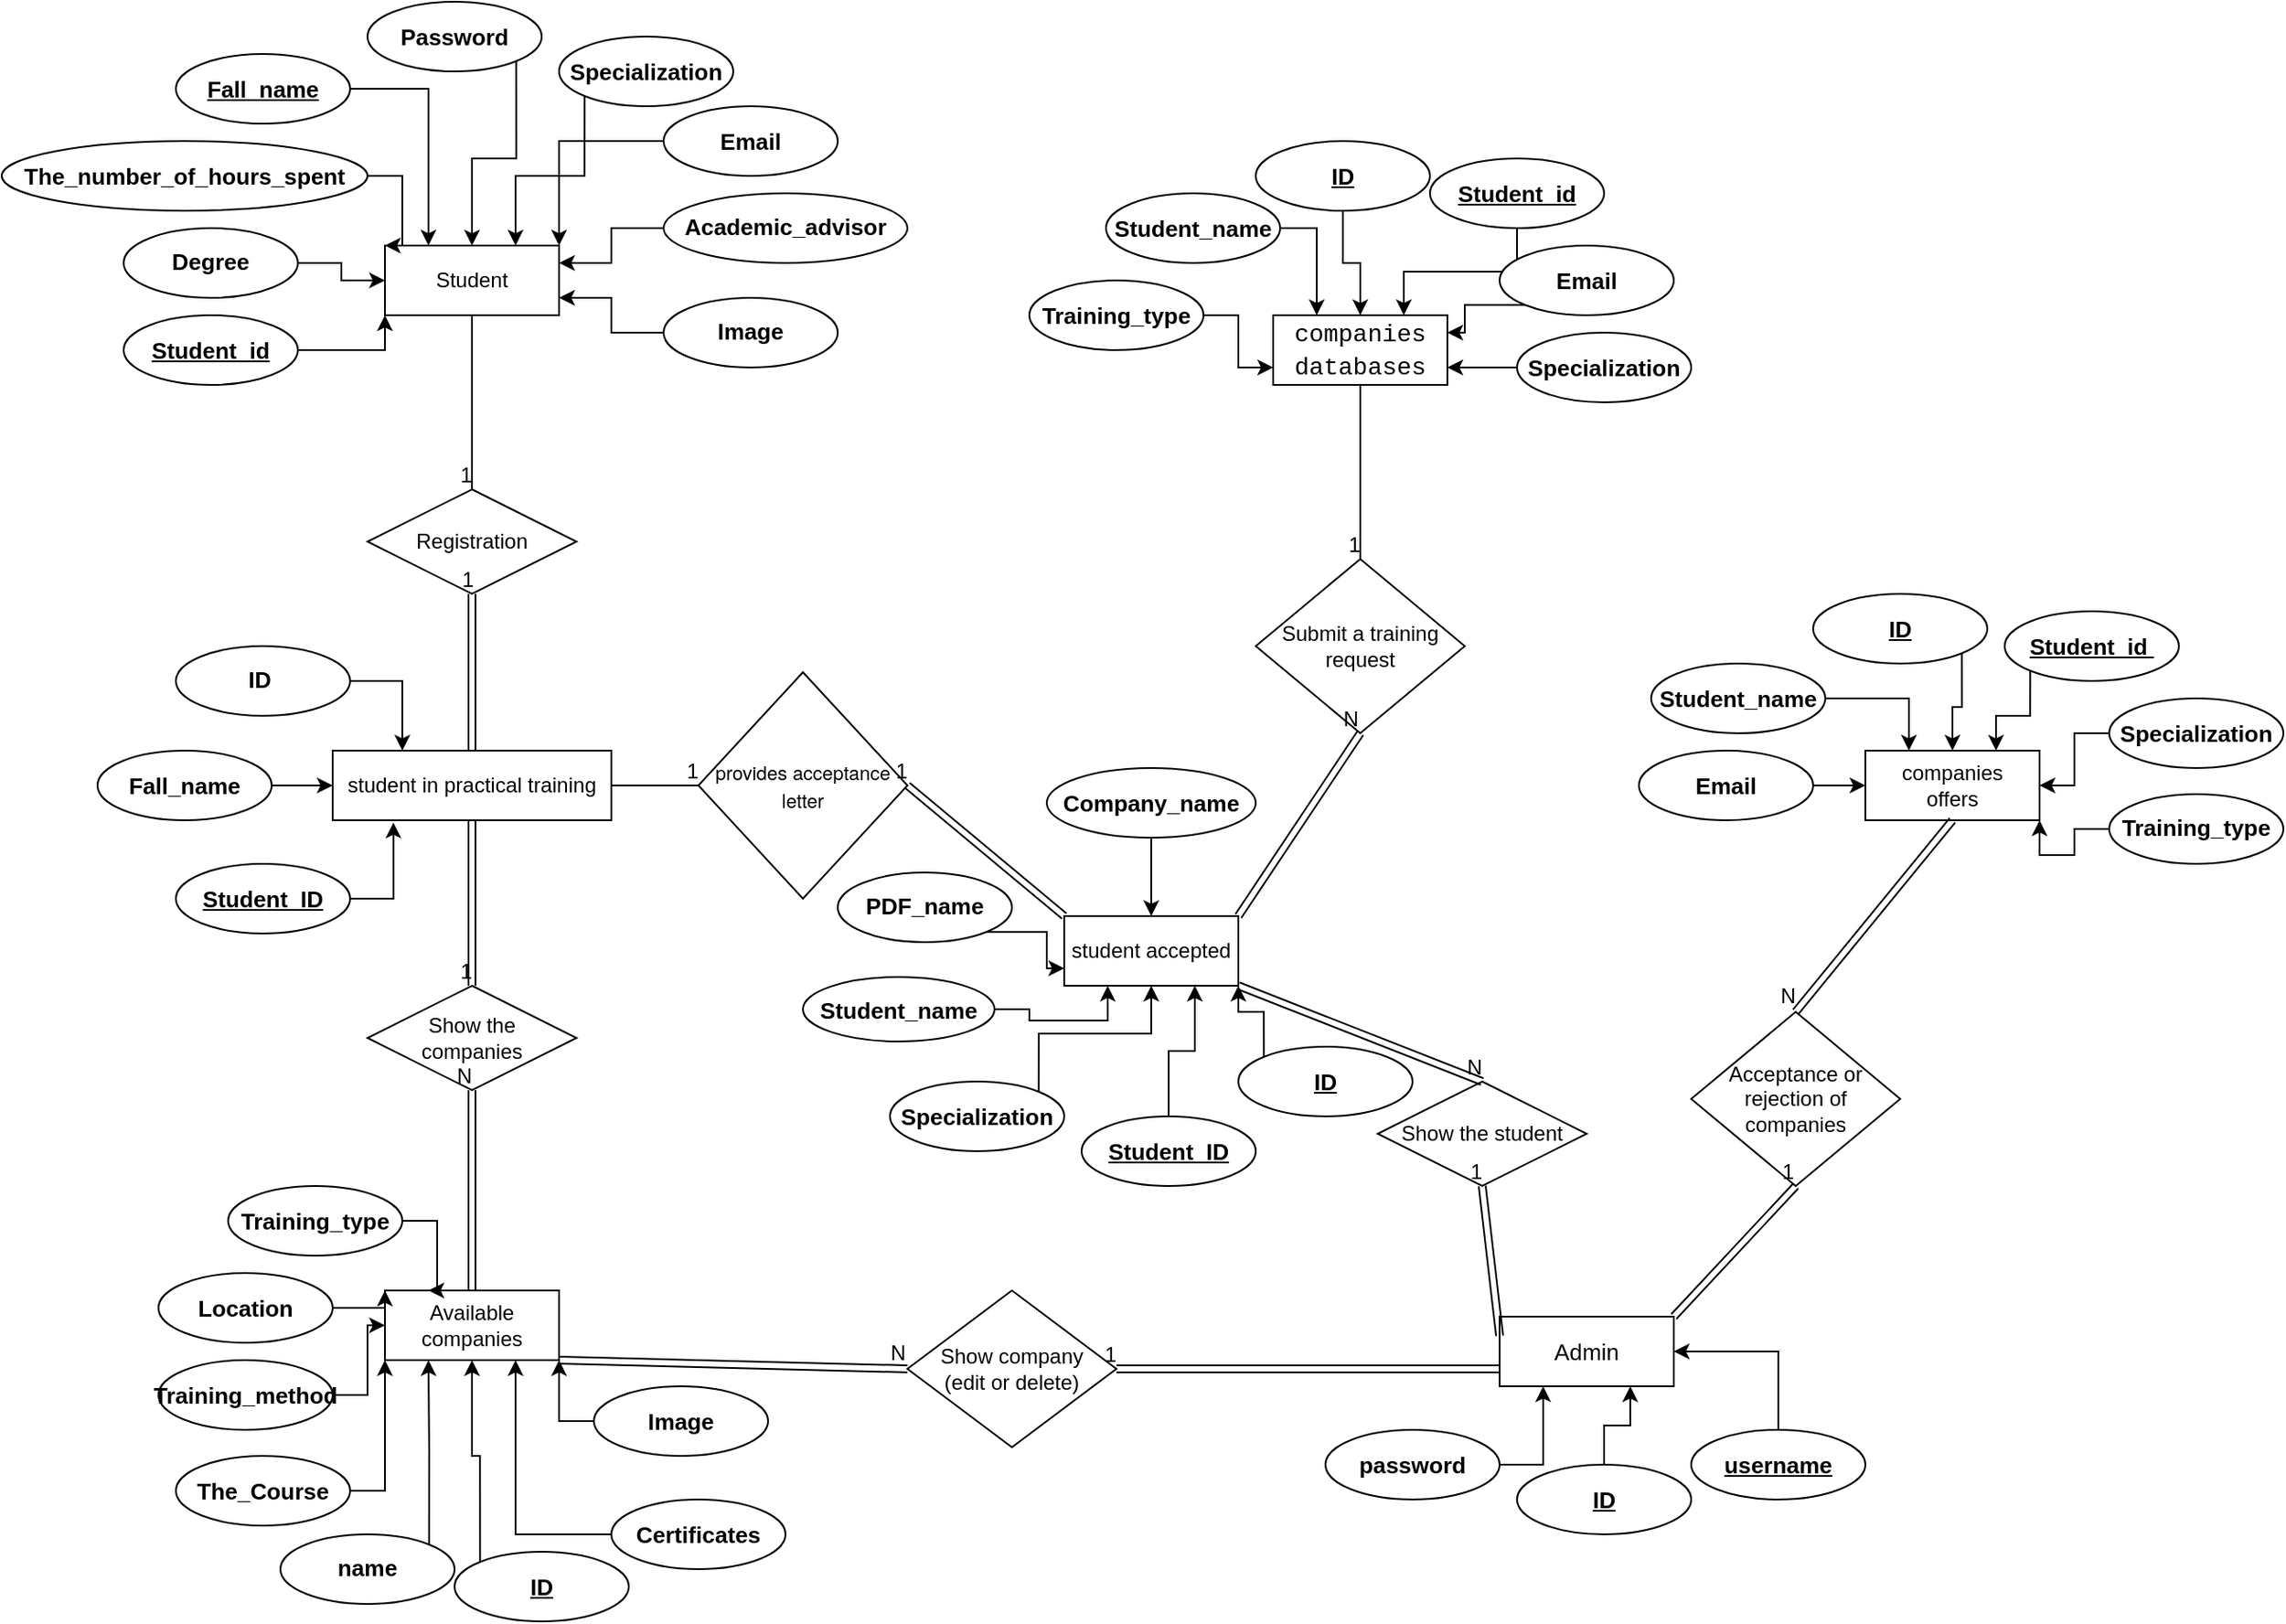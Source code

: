 <mxfile version="12.9.13" type="device"><diagram id="C5RBs43oDa-KdzZeNtuy" name="Page-1"><mxGraphModel dx="3119" dy="934" grid="1" gridSize="10" guides="1" tooltips="1" connect="1" arrows="1" fold="1" page="1" pageScale="1" pageWidth="827" pageHeight="1169" math="0" shadow="0"><root><mxCell id="WIyWlLk6GJQsqaUBKTNV-0"/><mxCell id="WIyWlLk6GJQsqaUBKTNV-1" parent="WIyWlLk6GJQsqaUBKTNV-0"/><mxCell id="EBYsE_pvQ5f8uuLPag2J-0" value="&lt;span style=&quot;font-size: 13.12px&quot;&gt;Admin&lt;/span&gt;" style="whiteSpace=wrap;html=1;align=center;" vertex="1" parent="WIyWlLk6GJQsqaUBKTNV-1"><mxGeometry x="640" y="775" width="100" height="40" as="geometry"/></mxCell><mxCell id="EBYsE_pvQ5f8uuLPag2J-1" value="student in practical training" style="whiteSpace=wrap;html=1;align=center;" vertex="1" parent="WIyWlLk6GJQsqaUBKTNV-1"><mxGeometry x="-30" y="450" width="160" height="40" as="geometry"/></mxCell><mxCell id="EBYsE_pvQ5f8uuLPag2J-2" value="student accepted" style="whiteSpace=wrap;html=1;align=center;" vertex="1" parent="WIyWlLk6GJQsqaUBKTNV-1"><mxGeometry x="390" y="545" width="100" height="40" as="geometry"/></mxCell><mxCell id="EBYsE_pvQ5f8uuLPag2J-4" value="Student" style="whiteSpace=wrap;html=1;align=center;" vertex="1" parent="WIyWlLk6GJQsqaUBKTNV-1"><mxGeometry y="160" width="100" height="40" as="geometry"/></mxCell><mxCell id="EBYsE_pvQ5f8uuLPag2J-7" value="companies&lt;br&gt;offers" style="whiteSpace=wrap;html=1;align=center;" vertex="1" parent="WIyWlLk6GJQsqaUBKTNV-1"><mxGeometry x="850" y="450" width="100" height="40" as="geometry"/></mxCell><mxCell id="EBYsE_pvQ5f8uuLPag2J-8" value="&lt;div style=&quot;font-family: &amp;#34;consolas&amp;#34; , &amp;#34;courier new&amp;#34; , monospace ; font-size: 14px ; line-height: 19px&quot;&gt;companies&lt;/div&gt;&lt;div style=&quot;font-family: &amp;#34;consolas&amp;#34; , &amp;#34;courier new&amp;#34; , monospace ; font-size: 14px ; line-height: 19px&quot;&gt;databases&lt;/div&gt;" style="whiteSpace=wrap;html=1;align=center;" vertex="1" parent="WIyWlLk6GJQsqaUBKTNV-1"><mxGeometry x="510" y="200" width="100" height="40" as="geometry"/></mxCell><mxCell id="EBYsE_pvQ5f8uuLPag2J-11" value="Available companies" style="whiteSpace=wrap;html=1;align=center;" vertex="1" parent="WIyWlLk6GJQsqaUBKTNV-1"><mxGeometry y="760" width="100" height="40" as="geometry"/></mxCell><mxCell id="EBYsE_pvQ5f8uuLPag2J-13" value="Registration" style="shape=rhombus;perimeter=rhombusPerimeter;whiteSpace=wrap;html=1;align=center;" vertex="1" parent="WIyWlLk6GJQsqaUBKTNV-1"><mxGeometry x="-10" y="300" width="120" height="60" as="geometry"/></mxCell><mxCell id="EBYsE_pvQ5f8uuLPag2J-16" value="" style="endArrow=none;html=1;rounded=0;exitX=0.5;exitY=1;exitDx=0;exitDy=0;entryX=0.5;entryY=0;entryDx=0;entryDy=0;" edge="1" parent="WIyWlLk6GJQsqaUBKTNV-1" source="EBYsE_pvQ5f8uuLPag2J-4" target="EBYsE_pvQ5f8uuLPag2J-13"><mxGeometry relative="1" as="geometry"><mxPoint x="330" y="440" as="sourcePoint"/><mxPoint x="310" y="220" as="targetPoint"/></mxGeometry></mxCell><mxCell id="EBYsE_pvQ5f8uuLPag2J-17" value="1" style="resizable=0;html=1;align=right;verticalAlign=bottom;" connectable="0" vertex="1" parent="EBYsE_pvQ5f8uuLPag2J-16"><mxGeometry x="1" relative="1" as="geometry"/></mxCell><mxCell id="EBYsE_pvQ5f8uuLPag2J-25" value="" style="shape=link;html=1;rounded=0;entryX=0.5;entryY=1;entryDx=0;entryDy=0;exitX=0.5;exitY=0;exitDx=0;exitDy=0;" edge="1" parent="WIyWlLk6GJQsqaUBKTNV-1" source="EBYsE_pvQ5f8uuLPag2J-1" target="EBYsE_pvQ5f8uuLPag2J-13"><mxGeometry relative="1" as="geometry"><mxPoint x="340" y="430" as="sourcePoint"/><mxPoint x="490" y="440" as="targetPoint"/></mxGeometry></mxCell><mxCell id="EBYsE_pvQ5f8uuLPag2J-26" value="1" style="resizable=0;html=1;align=right;verticalAlign=bottom;" connectable="0" vertex="1" parent="EBYsE_pvQ5f8uuLPag2J-25"><mxGeometry x="1" relative="1" as="geometry"><mxPoint x="1" as="offset"/></mxGeometry></mxCell><mxCell id="EBYsE_pvQ5f8uuLPag2J-27" value="&lt;span style=&quot;font-family: &amp;#34;whitney&amp;#34; , &amp;#34;helvetica neue&amp;#34; , &amp;#34;helvetica&amp;#34; , &amp;#34;arial&amp;#34; , sans-serif ; text-align: left&quot;&gt;&lt;font style=&quot;font-size: 11px&quot;&gt;provides acceptance letter&lt;/font&gt;&lt;/span&gt;" style="shape=rhombus;perimeter=rhombusPerimeter;whiteSpace=wrap;html=1;align=center;" vertex="1" parent="WIyWlLk6GJQsqaUBKTNV-1"><mxGeometry x="180" y="405" width="120" height="130" as="geometry"/></mxCell><mxCell id="EBYsE_pvQ5f8uuLPag2J-34" value="" style="shape=link;html=1;rounded=0;entryX=1;entryY=0.5;entryDx=0;entryDy=0;exitX=0;exitY=0;exitDx=0;exitDy=0;" edge="1" parent="WIyWlLk6GJQsqaUBKTNV-1" source="EBYsE_pvQ5f8uuLPag2J-2" target="EBYsE_pvQ5f8uuLPag2J-27"><mxGeometry relative="1" as="geometry"><mxPoint x="330" y="310" as="sourcePoint"/><mxPoint x="490" y="310" as="targetPoint"/></mxGeometry></mxCell><mxCell id="EBYsE_pvQ5f8uuLPag2J-35" value="1" style="resizable=0;html=1;align=right;verticalAlign=bottom;" connectable="0" vertex="1" parent="EBYsE_pvQ5f8uuLPag2J-34"><mxGeometry x="1" relative="1" as="geometry"/></mxCell><mxCell id="EBYsE_pvQ5f8uuLPag2J-38" value="" style="endArrow=none;html=1;rounded=0;exitX=1;exitY=0.5;exitDx=0;exitDy=0;entryX=0;entryY=0.5;entryDx=0;entryDy=0;" edge="1" parent="WIyWlLk6GJQsqaUBKTNV-1" source="EBYsE_pvQ5f8uuLPag2J-1" target="EBYsE_pvQ5f8uuLPag2J-27"><mxGeometry relative="1" as="geometry"><mxPoint x="330" y="310" as="sourcePoint"/><mxPoint x="490" y="310" as="targetPoint"/></mxGeometry></mxCell><mxCell id="EBYsE_pvQ5f8uuLPag2J-39" value="1" style="resizable=0;html=1;align=right;verticalAlign=bottom;" connectable="0" vertex="1" parent="EBYsE_pvQ5f8uuLPag2J-38"><mxGeometry x="1" relative="1" as="geometry"/></mxCell><mxCell id="EBYsE_pvQ5f8uuLPag2J-41" value="Show the&lt;br&gt;companies" style="shape=rhombus;perimeter=rhombusPerimeter;whiteSpace=wrap;html=1;align=center;" vertex="1" parent="WIyWlLk6GJQsqaUBKTNV-1"><mxGeometry x="-10" y="585" width="120" height="60" as="geometry"/></mxCell><mxCell id="EBYsE_pvQ5f8uuLPag2J-42" value="Acceptance or rejection of companies" style="shape=rhombus;perimeter=rhombusPerimeter;whiteSpace=wrap;html=1;align=center;" vertex="1" parent="WIyWlLk6GJQsqaUBKTNV-1"><mxGeometry x="750" y="600" width="120" height="100" as="geometry"/></mxCell><mxCell id="EBYsE_pvQ5f8uuLPag2J-43" value="Show company&lt;br&gt;(edit or delete)" style="shape=rhombus;perimeter=rhombusPerimeter;whiteSpace=wrap;html=1;align=center;" vertex="1" parent="WIyWlLk6GJQsqaUBKTNV-1"><mxGeometry x="300" y="760" width="120" height="90" as="geometry"/></mxCell><mxCell id="EBYsE_pvQ5f8uuLPag2J-44" value="" style="shape=link;html=1;rounded=0;exitX=0;exitY=0.75;exitDx=0;exitDy=0;entryX=1;entryY=0.5;entryDx=0;entryDy=0;" edge="1" parent="WIyWlLk6GJQsqaUBKTNV-1" source="EBYsE_pvQ5f8uuLPag2J-0" target="EBYsE_pvQ5f8uuLPag2J-43"><mxGeometry relative="1" as="geometry"><mxPoint x="340" y="630" as="sourcePoint"/><mxPoint x="610" y="690" as="targetPoint"/></mxGeometry></mxCell><mxCell id="EBYsE_pvQ5f8uuLPag2J-45" value="1" style="resizable=0;html=1;align=right;verticalAlign=bottom;" connectable="0" vertex="1" parent="EBYsE_pvQ5f8uuLPag2J-44"><mxGeometry x="1" relative="1" as="geometry"/></mxCell><mxCell id="EBYsE_pvQ5f8uuLPag2J-46" value="" style="shape=link;html=1;rounded=0;exitX=1;exitY=1;exitDx=0;exitDy=0;entryX=0;entryY=0.5;entryDx=0;entryDy=0;" edge="1" parent="WIyWlLk6GJQsqaUBKTNV-1" source="EBYsE_pvQ5f8uuLPag2J-11" target="EBYsE_pvQ5f8uuLPag2J-43"><mxGeometry relative="1" as="geometry"><mxPoint x="340" y="630" as="sourcePoint"/><mxPoint x="500" y="630" as="targetPoint"/></mxGeometry></mxCell><mxCell id="EBYsE_pvQ5f8uuLPag2J-47" value="N" style="resizable=0;html=1;align=right;verticalAlign=bottom;" connectable="0" vertex="1" parent="EBYsE_pvQ5f8uuLPag2J-46"><mxGeometry x="1" relative="1" as="geometry"/></mxCell><mxCell id="EBYsE_pvQ5f8uuLPag2J-48" value="" style="shape=link;html=1;rounded=0;exitX=0.5;exitY=1;exitDx=0;exitDy=0;entryX=0.5;entryY=0;entryDx=0;entryDy=0;" edge="1" parent="WIyWlLk6GJQsqaUBKTNV-1" source="EBYsE_pvQ5f8uuLPag2J-7" target="EBYsE_pvQ5f8uuLPag2J-42"><mxGeometry relative="1" as="geometry"><mxPoint x="340" y="630" as="sourcePoint"/><mxPoint x="500" y="630" as="targetPoint"/></mxGeometry></mxCell><mxCell id="EBYsE_pvQ5f8uuLPag2J-49" value="N" style="resizable=0;html=1;align=right;verticalAlign=bottom;" connectable="0" vertex="1" parent="EBYsE_pvQ5f8uuLPag2J-48"><mxGeometry x="1" relative="1" as="geometry"/></mxCell><mxCell id="EBYsE_pvQ5f8uuLPag2J-50" value="" style="shape=link;html=1;rounded=0;entryX=0.5;entryY=1;entryDx=0;entryDy=0;exitX=1;exitY=0;exitDx=0;exitDy=0;" edge="1" parent="WIyWlLk6GJQsqaUBKTNV-1" source="EBYsE_pvQ5f8uuLPag2J-0" target="EBYsE_pvQ5f8uuLPag2J-42"><mxGeometry relative="1" as="geometry"><mxPoint x="340" y="630" as="sourcePoint"/><mxPoint x="500" y="630" as="targetPoint"/></mxGeometry></mxCell><mxCell id="EBYsE_pvQ5f8uuLPag2J-51" value="1" style="resizable=0;html=1;align=right;verticalAlign=bottom;" connectable="0" vertex="1" parent="EBYsE_pvQ5f8uuLPag2J-50"><mxGeometry x="1" relative="1" as="geometry"/></mxCell><mxCell id="EBYsE_pvQ5f8uuLPag2J-52" value="Show the student" style="shape=rhombus;perimeter=rhombusPerimeter;whiteSpace=wrap;html=1;align=center;" vertex="1" parent="WIyWlLk6GJQsqaUBKTNV-1"><mxGeometry x="570" y="640" width="120" height="60" as="geometry"/></mxCell><mxCell id="EBYsE_pvQ5f8uuLPag2J-53" value="" style="shape=link;html=1;rounded=0;exitX=1;exitY=1;exitDx=0;exitDy=0;entryX=0.5;entryY=0;entryDx=0;entryDy=0;" edge="1" parent="WIyWlLk6GJQsqaUBKTNV-1" source="EBYsE_pvQ5f8uuLPag2J-2" target="EBYsE_pvQ5f8uuLPag2J-52"><mxGeometry relative="1" as="geometry"><mxPoint x="340" y="630" as="sourcePoint"/><mxPoint x="500" y="630" as="targetPoint"/></mxGeometry></mxCell><mxCell id="EBYsE_pvQ5f8uuLPag2J-54" value="N" style="resizable=0;html=1;align=right;verticalAlign=bottom;" connectable="0" vertex="1" parent="EBYsE_pvQ5f8uuLPag2J-53"><mxGeometry x="1" relative="1" as="geometry"/></mxCell><mxCell id="EBYsE_pvQ5f8uuLPag2J-55" value="" style="shape=link;html=1;rounded=0;entryX=0.5;entryY=1;entryDx=0;entryDy=0;" edge="1" parent="WIyWlLk6GJQsqaUBKTNV-1" target="EBYsE_pvQ5f8uuLPag2J-52"><mxGeometry relative="1" as="geometry"><mxPoint x="640" y="786" as="sourcePoint"/><mxPoint x="530" y="680" as="targetPoint"/></mxGeometry></mxCell><mxCell id="EBYsE_pvQ5f8uuLPag2J-56" value="1" style="resizable=0;html=1;align=right;verticalAlign=bottom;" connectable="0" vertex="1" parent="EBYsE_pvQ5f8uuLPag2J-55"><mxGeometry x="1" relative="1" as="geometry"/></mxCell><mxCell id="EBYsE_pvQ5f8uuLPag2J-58" value="Submit a training request" style="shape=rhombus;perimeter=rhombusPerimeter;whiteSpace=wrap;html=1;align=center;" vertex="1" parent="WIyWlLk6GJQsqaUBKTNV-1"><mxGeometry x="500" y="340" width="120" height="100" as="geometry"/></mxCell><mxCell id="EBYsE_pvQ5f8uuLPag2J-59" value="" style="shape=link;html=1;rounded=0;entryX=0.5;entryY=1;entryDx=0;entryDy=0;exitX=1;exitY=0;exitDx=0;exitDy=0;" edge="1" parent="WIyWlLk6GJQsqaUBKTNV-1" source="EBYsE_pvQ5f8uuLPag2J-2" target="EBYsE_pvQ5f8uuLPag2J-58"><mxGeometry relative="1" as="geometry"><mxPoint x="550" y="507" as="sourcePoint"/><mxPoint x="500" y="490" as="targetPoint"/></mxGeometry></mxCell><mxCell id="EBYsE_pvQ5f8uuLPag2J-60" value="N" style="resizable=0;html=1;align=right;verticalAlign=bottom;" connectable="0" vertex="1" parent="EBYsE_pvQ5f8uuLPag2J-59"><mxGeometry x="1" relative="1" as="geometry"/></mxCell><mxCell id="EBYsE_pvQ5f8uuLPag2J-63" value="" style="shape=link;html=1;rounded=0;exitX=0.5;exitY=0;exitDx=0;exitDy=0;entryX=0.5;entryY=1;entryDx=0;entryDy=0;" edge="1" parent="WIyWlLk6GJQsqaUBKTNV-1" source="EBYsE_pvQ5f8uuLPag2J-11" target="EBYsE_pvQ5f8uuLPag2J-41"><mxGeometry relative="1" as="geometry"><mxPoint x="340" y="630" as="sourcePoint"/><mxPoint x="500" y="630" as="targetPoint"/></mxGeometry></mxCell><mxCell id="EBYsE_pvQ5f8uuLPag2J-64" value="N" style="resizable=0;html=1;align=right;verticalAlign=bottom;" connectable="0" vertex="1" parent="EBYsE_pvQ5f8uuLPag2J-63"><mxGeometry x="1" relative="1" as="geometry"/></mxCell><mxCell id="EBYsE_pvQ5f8uuLPag2J-69" value="" style="shape=link;html=1;rounded=0;exitX=0.5;exitY=1;exitDx=0;exitDy=0;entryX=0.5;entryY=0;entryDx=0;entryDy=0;" edge="1" parent="WIyWlLk6GJQsqaUBKTNV-1" source="EBYsE_pvQ5f8uuLPag2J-1" target="EBYsE_pvQ5f8uuLPag2J-41"><mxGeometry relative="1" as="geometry"><mxPoint x="360" y="600" as="sourcePoint"/><mxPoint x="520" y="600" as="targetPoint"/></mxGeometry></mxCell><mxCell id="EBYsE_pvQ5f8uuLPag2J-70" value="1" style="resizable=0;html=1;align=right;verticalAlign=bottom;" connectable="0" vertex="1" parent="EBYsE_pvQ5f8uuLPag2J-69"><mxGeometry x="1" relative="1" as="geometry"/></mxCell><mxCell id="EBYsE_pvQ5f8uuLPag2J-72" value="" style="endArrow=none;html=1;rounded=0;exitX=0.5;exitY=1;exitDx=0;exitDy=0;entryX=0.5;entryY=0;entryDx=0;entryDy=0;" edge="1" parent="WIyWlLk6GJQsqaUBKTNV-1" source="EBYsE_pvQ5f8uuLPag2J-8" target="EBYsE_pvQ5f8uuLPag2J-58"><mxGeometry relative="1" as="geometry"><mxPoint x="360" y="330" as="sourcePoint"/><mxPoint x="520" y="330" as="targetPoint"/></mxGeometry></mxCell><mxCell id="EBYsE_pvQ5f8uuLPag2J-73" value="1" style="resizable=0;html=1;align=right;verticalAlign=bottom;" connectable="0" vertex="1" parent="EBYsE_pvQ5f8uuLPag2J-72"><mxGeometry x="1" relative="1" as="geometry"/></mxCell><mxCell id="EBYsE_pvQ5f8uuLPag2J-88" style="edgeStyle=orthogonalEdgeStyle;rounded=0;orthogonalLoop=1;jettySize=auto;html=1;exitX=1;exitY=0.5;exitDx=0;exitDy=0;entryX=0;entryY=1;entryDx=0;entryDy=0;" edge="1" parent="WIyWlLk6GJQsqaUBKTNV-1" source="EBYsE_pvQ5f8uuLPag2J-74" target="EBYsE_pvQ5f8uuLPag2J-4"><mxGeometry relative="1" as="geometry"/></mxCell><mxCell id="EBYsE_pvQ5f8uuLPag2J-74" value="&lt;span style=&quot;font-family: sans-serif ; font-size: 13.12px ; font-weight: 700 ; text-align: left&quot;&gt;Student_id&lt;/span&gt;" style="ellipse;whiteSpace=wrap;html=1;align=center;fontStyle=4;" vertex="1" parent="WIyWlLk6GJQsqaUBKTNV-1"><mxGeometry x="-150" y="200" width="100" height="40" as="geometry"/></mxCell><mxCell id="EBYsE_pvQ5f8uuLPag2J-84" style="edgeStyle=orthogonalEdgeStyle;rounded=0;orthogonalLoop=1;jettySize=auto;html=1;exitX=0;exitY=0.5;exitDx=0;exitDy=0;entryX=1;entryY=0.25;entryDx=0;entryDy=0;" edge="1" parent="WIyWlLk6GJQsqaUBKTNV-1" source="EBYsE_pvQ5f8uuLPag2J-75" target="EBYsE_pvQ5f8uuLPag2J-4"><mxGeometry relative="1" as="geometry"/></mxCell><mxCell id="EBYsE_pvQ5f8uuLPag2J-75" value="&lt;br&gt;&lt;table id=&quot;tablestructure&quot; class=&quot;table table-light table-striped table-hover w-auto&quot; style=&quot;box-sizing: border-box ; border-collapse: collapse ; margin-bottom: 1rem ; font-family: sans-serif ; font-size: 13.12px ; text-align: left ; width: auto&quot;&gt;&lt;tbody style=&quot;box-sizing: border-box&quot;&gt;&lt;tr style=&quot;box-sizing: border-box&quot;&gt;&lt;th class=&quot;nowrap&quot; style=&quot;box-sizing: border-box ; text-align: left ; padding: 0.1em 0.3em ; vertical-align: middle ; border-top: 0px solid rgb(251 , 252 , 252) ; border-right-color: rgb(251 , 252 , 252) ; border-bottom-color: rgb(251 , 252 , 252) ; border-left-color: rgb(251 , 252 , 252) ; text-shadow: rgb(255 , 255 , 255) 0px 1px 0px&quot;&gt;&lt;label for=&quot;checkbox_row_7&quot; style=&quot;box-sizing: border-box ; display: inline-block ; margin: 0.3rem 0px&quot;&gt;Academic_advisor&lt;/label&gt;&lt;/th&gt;&lt;/tr&gt;&lt;/tbody&gt;&lt;/table&gt;" style="ellipse;whiteSpace=wrap;html=1;align=center;" vertex="1" parent="WIyWlLk6GJQsqaUBKTNV-1"><mxGeometry x="160" y="130" width="140" height="40" as="geometry"/></mxCell><mxCell id="EBYsE_pvQ5f8uuLPag2J-85" style="edgeStyle=orthogonalEdgeStyle;rounded=0;orthogonalLoop=1;jettySize=auto;html=1;exitX=0;exitY=0.5;exitDx=0;exitDy=0;entryX=1;entryY=0;entryDx=0;entryDy=0;" edge="1" parent="WIyWlLk6GJQsqaUBKTNV-1" source="EBYsE_pvQ5f8uuLPag2J-76" target="EBYsE_pvQ5f8uuLPag2J-4"><mxGeometry relative="1" as="geometry"/></mxCell><mxCell id="EBYsE_pvQ5f8uuLPag2J-76" value="&lt;span style=&quot;font-family: sans-serif ; font-size: 13.12px ; font-weight: 700 ; text-align: left&quot;&gt;Email&lt;/span&gt;" style="ellipse;whiteSpace=wrap;html=1;align=center;" vertex="1" parent="WIyWlLk6GJQsqaUBKTNV-1"><mxGeometry x="160" y="80" width="100" height="40" as="geometry"/></mxCell><mxCell id="EBYsE_pvQ5f8uuLPag2J-90" style="edgeStyle=orthogonalEdgeStyle;rounded=0;orthogonalLoop=1;jettySize=auto;html=1;exitX=1;exitY=0.5;exitDx=0;exitDy=0;entryX=0;entryY=0;entryDx=0;entryDy=0;" edge="1" parent="WIyWlLk6GJQsqaUBKTNV-1" source="EBYsE_pvQ5f8uuLPag2J-77" target="EBYsE_pvQ5f8uuLPag2J-4"><mxGeometry relative="1" as="geometry"/></mxCell><mxCell id="EBYsE_pvQ5f8uuLPag2J-77" value="&lt;span style=&quot;font-family: sans-serif ; font-size: 13.12px ; font-weight: 700 ; text-align: left&quot;&gt;The_number_of_hours_spent&lt;/span&gt;" style="ellipse;whiteSpace=wrap;html=1;align=center;" vertex="1" parent="WIyWlLk6GJQsqaUBKTNV-1"><mxGeometry x="-220" y="100" width="210" height="40" as="geometry"/></mxCell><mxCell id="EBYsE_pvQ5f8uuLPag2J-89" style="edgeStyle=orthogonalEdgeStyle;rounded=0;orthogonalLoop=1;jettySize=auto;html=1;exitX=1;exitY=0.5;exitDx=0;exitDy=0;entryX=0;entryY=0.5;entryDx=0;entryDy=0;" edge="1" parent="WIyWlLk6GJQsqaUBKTNV-1" source="EBYsE_pvQ5f8uuLPag2J-78" target="EBYsE_pvQ5f8uuLPag2J-4"><mxGeometry relative="1" as="geometry"/></mxCell><mxCell id="EBYsE_pvQ5f8uuLPag2J-78" value="&lt;br&gt;&lt;table id=&quot;tablestructure&quot; class=&quot;table table-light table-striped table-hover w-auto&quot; style=&quot;box-sizing: border-box ; border-collapse: collapse ; margin-bottom: 1rem ; font-family: sans-serif ; font-size: 13.12px ; text-align: left ; width: auto&quot;&gt;&lt;tbody style=&quot;box-sizing: border-box&quot;&gt;&lt;tr style=&quot;box-sizing: border-box&quot;&gt;&lt;th class=&quot;nowrap&quot; style=&quot;box-sizing: border-box ; text-align: left ; padding: 0.1em 0.3em ; vertical-align: middle ; border-top: 0px solid rgb(251 , 252 , 252) ; border-right-color: rgb(251 , 252 , 252) ; border-bottom-color: rgb(251 , 252 , 252) ; border-left-color: rgb(251 , 252 , 252) ; text-shadow: rgb(255 , 255 , 255) 0px 1px 0px&quot;&gt;&lt;label for=&quot;checkbox_row_9&quot; style=&quot;box-sizing: border-box ; display: inline-block ; margin: 0.3rem 0px&quot;&gt;Degree&lt;/label&gt;&lt;/th&gt;&lt;/tr&gt;&lt;/tbody&gt;&lt;/table&gt;" style="ellipse;whiteSpace=wrap;html=1;align=center;" vertex="1" parent="WIyWlLk6GJQsqaUBKTNV-1"><mxGeometry x="-150" y="150" width="100" height="40" as="geometry"/></mxCell><mxCell id="EBYsE_pvQ5f8uuLPag2J-86" style="edgeStyle=orthogonalEdgeStyle;rounded=0;orthogonalLoop=1;jettySize=auto;html=1;exitX=0;exitY=1;exitDx=0;exitDy=0;entryX=0.75;entryY=0;entryDx=0;entryDy=0;" edge="1" parent="WIyWlLk6GJQsqaUBKTNV-1" source="EBYsE_pvQ5f8uuLPag2J-79" target="EBYsE_pvQ5f8uuLPag2J-4"><mxGeometry relative="1" as="geometry"/></mxCell><mxCell id="EBYsE_pvQ5f8uuLPag2J-79" value="&lt;span style=&quot;font-family: sans-serif ; font-size: 13.12px ; font-weight: 700 ; text-align: left&quot;&gt;Specialization&lt;/span&gt;" style="ellipse;whiteSpace=wrap;html=1;align=center;" vertex="1" parent="WIyWlLk6GJQsqaUBKTNV-1"><mxGeometry x="100" y="40" width="100" height="40" as="geometry"/></mxCell><mxCell id="EBYsE_pvQ5f8uuLPag2J-92" style="edgeStyle=orthogonalEdgeStyle;rounded=0;orthogonalLoop=1;jettySize=auto;html=1;exitX=1;exitY=1;exitDx=0;exitDy=0;" edge="1" parent="WIyWlLk6GJQsqaUBKTNV-1" source="EBYsE_pvQ5f8uuLPag2J-80" target="EBYsE_pvQ5f8uuLPag2J-4"><mxGeometry relative="1" as="geometry"/></mxCell><mxCell id="EBYsE_pvQ5f8uuLPag2J-80" value="&lt;span style=&quot;font-family: sans-serif ; font-size: 13.12px ; font-weight: 700 ; text-align: left&quot;&gt;Password&lt;/span&gt;" style="ellipse;whiteSpace=wrap;html=1;align=center;" vertex="1" parent="WIyWlLk6GJQsqaUBKTNV-1"><mxGeometry x="-10" y="20" width="100" height="40" as="geometry"/></mxCell><mxCell id="EBYsE_pvQ5f8uuLPag2J-83" style="edgeStyle=orthogonalEdgeStyle;rounded=0;orthogonalLoop=1;jettySize=auto;html=1;exitX=0;exitY=0.5;exitDx=0;exitDy=0;entryX=1;entryY=0.75;entryDx=0;entryDy=0;" edge="1" parent="WIyWlLk6GJQsqaUBKTNV-1" source="EBYsE_pvQ5f8uuLPag2J-82" target="EBYsE_pvQ5f8uuLPag2J-4"><mxGeometry relative="1" as="geometry"/></mxCell><mxCell id="EBYsE_pvQ5f8uuLPag2J-82" value="&lt;br&gt;&lt;table id=&quot;tablestructure&quot; class=&quot;table table-light table-striped table-hover w-auto&quot; style=&quot;box-sizing: border-box ; border-collapse: collapse ; margin-bottom: 1rem ; font-family: sans-serif ; font-size: 13.12px ; text-align: left ; width: auto&quot;&gt;&lt;tbody style=&quot;box-sizing: border-box&quot;&gt;&lt;tr style=&quot;box-sizing: border-box&quot;&gt;&lt;th class=&quot;nowrap&quot; style=&quot;box-sizing: border-box ; text-align: left ; padding: 0.1em 0.3em ; vertical-align: middle ; border-top: 0px solid rgb(251 , 252 , 252) ; border-right-color: rgb(251 , 252 , 252) ; border-bottom-color: rgb(251 , 252 , 252) ; border-left-color: rgb(251 , 252 , 252) ; text-shadow: rgb(255 , 255 , 255) 0px 1px 0px&quot;&gt;&lt;label for=&quot;checkbox_row_10&quot; style=&quot;box-sizing: border-box ; display: inline-block ; margin: 0.3rem 0px&quot;&gt;Image&lt;/label&gt;&lt;/th&gt;&lt;/tr&gt;&lt;/tbody&gt;&lt;/table&gt;" style="ellipse;whiteSpace=wrap;html=1;align=center;" vertex="1" parent="WIyWlLk6GJQsqaUBKTNV-1"><mxGeometry x="160" y="190" width="100" height="40" as="geometry"/></mxCell><mxCell id="EBYsE_pvQ5f8uuLPag2J-91" style="edgeStyle=orthogonalEdgeStyle;rounded=0;orthogonalLoop=1;jettySize=auto;html=1;exitX=1;exitY=0.5;exitDx=0;exitDy=0;entryX=0.25;entryY=0;entryDx=0;entryDy=0;" edge="1" parent="WIyWlLk6GJQsqaUBKTNV-1" source="EBYsE_pvQ5f8uuLPag2J-87" target="EBYsE_pvQ5f8uuLPag2J-4"><mxGeometry relative="1" as="geometry"/></mxCell><mxCell id="EBYsE_pvQ5f8uuLPag2J-87" value="&lt;span style=&quot;font-family: sans-serif ; font-size: 13.12px ; font-weight: 700 ; text-align: left&quot;&gt;Fall_name&lt;/span&gt;" style="ellipse;whiteSpace=wrap;html=1;align=center;fontStyle=4;" vertex="1" parent="WIyWlLk6GJQsqaUBKTNV-1"><mxGeometry x="-120" y="50" width="100" height="40" as="geometry"/></mxCell><mxCell id="EBYsE_pvQ5f8uuLPag2J-107" style="edgeStyle=orthogonalEdgeStyle;rounded=0;orthogonalLoop=1;jettySize=auto;html=1;exitX=1;exitY=0;exitDx=0;exitDy=0;entryX=0.25;entryY=1;entryDx=0;entryDy=0;" edge="1" parent="WIyWlLk6GJQsqaUBKTNV-1" source="EBYsE_pvQ5f8uuLPag2J-95" target="EBYsE_pvQ5f8uuLPag2J-11"><mxGeometry relative="1" as="geometry"/></mxCell><mxCell id="EBYsE_pvQ5f8uuLPag2J-95" value="&lt;br&gt;&lt;table id=&quot;tablestructure&quot; class=&quot;table table-light table-striped table-hover w-auto&quot; style=&quot;box-sizing: border-box ; border-collapse: collapse ; margin-bottom: 1rem ; font-family: sans-serif ; font-size: 13.12px ; text-align: left ; width: auto&quot;&gt;&lt;tbody style=&quot;box-sizing: border-box&quot;&gt;&lt;tr style=&quot;box-sizing: border-box&quot;&gt;&lt;th class=&quot;nowrap&quot; style=&quot;box-sizing: border-box ; text-align: left ; padding: 0.1em 0.3em ; vertical-align: middle ; border-top: 0px solid rgb(251 , 252 , 252) ; border-right-color: rgb(251 , 252 , 252) ; border-bottom-color: rgb(251 , 252 , 252) ; border-left-color: rgb(251 , 252 , 252) ; text-shadow: rgb(255 , 255 , 255) 0px 1px 0px&quot;&gt;&lt;label for=&quot;checkbox_row_2&quot; style=&quot;box-sizing: border-box ; display: inline-block ; margin: 0.3rem 0px&quot;&gt;name&lt;/label&gt;&lt;/th&gt;&lt;/tr&gt;&lt;/tbody&gt;&lt;/table&gt;" style="ellipse;whiteSpace=wrap;html=1;align=center;fontStyle=4;" vertex="1" parent="WIyWlLk6GJQsqaUBKTNV-1"><mxGeometry x="-60" y="900" width="100" height="40" as="geometry"/></mxCell><mxCell id="EBYsE_pvQ5f8uuLPag2J-108" style="edgeStyle=orthogonalEdgeStyle;rounded=0;orthogonalLoop=1;jettySize=auto;html=1;exitX=0;exitY=0;exitDx=0;exitDy=0;entryX=0.5;entryY=1;entryDx=0;entryDy=0;" edge="1" parent="WIyWlLk6GJQsqaUBKTNV-1" source="EBYsE_pvQ5f8uuLPag2J-96" target="EBYsE_pvQ5f8uuLPag2J-11"><mxGeometry relative="1" as="geometry"/></mxCell><mxCell id="EBYsE_pvQ5f8uuLPag2J-96" value="&lt;span style=&quot;font-family: sans-serif ; font-size: 13.12px ; font-weight: 700 ; text-align: left&quot;&gt;ID&lt;/span&gt;" style="ellipse;whiteSpace=wrap;html=1;align=center;fontStyle=4;" vertex="1" parent="WIyWlLk6GJQsqaUBKTNV-1"><mxGeometry x="40" y="910" width="100" height="40" as="geometry"/></mxCell><mxCell id="EBYsE_pvQ5f8uuLPag2J-110" style="edgeStyle=orthogonalEdgeStyle;rounded=0;orthogonalLoop=1;jettySize=auto;html=1;exitX=0;exitY=0.5;exitDx=0;exitDy=0;entryX=1;entryY=1;entryDx=0;entryDy=0;" edge="1" parent="WIyWlLk6GJQsqaUBKTNV-1" source="EBYsE_pvQ5f8uuLPag2J-97" target="EBYsE_pvQ5f8uuLPag2J-11"><mxGeometry relative="1" as="geometry"/></mxCell><mxCell id="EBYsE_pvQ5f8uuLPag2J-97" value="&lt;span style=&quot;font-family: sans-serif ; font-size: 13.12px ; font-weight: 700 ; text-align: left&quot;&gt;Image&lt;/span&gt;" style="ellipse;whiteSpace=wrap;html=1;align=center;" vertex="1" parent="WIyWlLk6GJQsqaUBKTNV-1"><mxGeometry x="120" y="815" width="100" height="40" as="geometry"/></mxCell><mxCell id="EBYsE_pvQ5f8uuLPag2J-103" style="edgeStyle=orthogonalEdgeStyle;rounded=0;orthogonalLoop=1;jettySize=auto;html=1;exitX=1;exitY=0.5;exitDx=0;exitDy=0;entryX=0.25;entryY=0;entryDx=0;entryDy=0;" edge="1" parent="WIyWlLk6GJQsqaUBKTNV-1" source="EBYsE_pvQ5f8uuLPag2J-98" target="EBYsE_pvQ5f8uuLPag2J-11"><mxGeometry relative="1" as="geometry"/></mxCell><mxCell id="EBYsE_pvQ5f8uuLPag2J-98" value="&lt;span style=&quot;font-family: sans-serif ; font-size: 13.12px ; font-weight: 700 ; text-align: left&quot;&gt;Training_type&lt;/span&gt;" style="ellipse;whiteSpace=wrap;html=1;align=center;" vertex="1" parent="WIyWlLk6GJQsqaUBKTNV-1"><mxGeometry x="-90" y="700" width="100" height="40" as="geometry"/></mxCell><mxCell id="EBYsE_pvQ5f8uuLPag2J-109" style="edgeStyle=orthogonalEdgeStyle;rounded=0;orthogonalLoop=1;jettySize=auto;html=1;exitX=0;exitY=0.5;exitDx=0;exitDy=0;entryX=0.75;entryY=1;entryDx=0;entryDy=0;" edge="1" parent="WIyWlLk6GJQsqaUBKTNV-1" source="EBYsE_pvQ5f8uuLPag2J-99" target="EBYsE_pvQ5f8uuLPag2J-11"><mxGeometry relative="1" as="geometry"/></mxCell><mxCell id="EBYsE_pvQ5f8uuLPag2J-99" value="&lt;span style=&quot;font-family: sans-serif ; font-size: 13.12px ; font-weight: 700 ; text-align: left&quot;&gt;Certificates&lt;/span&gt;" style="ellipse;whiteSpace=wrap;html=1;align=center;" vertex="1" parent="WIyWlLk6GJQsqaUBKTNV-1"><mxGeometry x="130" y="880" width="100" height="40" as="geometry"/></mxCell><mxCell id="EBYsE_pvQ5f8uuLPag2J-104" style="edgeStyle=orthogonalEdgeStyle;rounded=0;orthogonalLoop=1;jettySize=auto;html=1;exitX=1;exitY=0.5;exitDx=0;exitDy=0;entryX=0;entryY=0;entryDx=0;entryDy=0;" edge="1" parent="WIyWlLk6GJQsqaUBKTNV-1" source="EBYsE_pvQ5f8uuLPag2J-100" target="EBYsE_pvQ5f8uuLPag2J-11"><mxGeometry relative="1" as="geometry"/></mxCell><mxCell id="EBYsE_pvQ5f8uuLPag2J-100" value="&lt;span style=&quot;font-family: sans-serif ; font-size: 13.12px ; font-weight: 700 ; text-align: left&quot;&gt;Location&lt;/span&gt;" style="ellipse;whiteSpace=wrap;html=1;align=center;" vertex="1" parent="WIyWlLk6GJQsqaUBKTNV-1"><mxGeometry x="-130" y="750" width="100" height="40" as="geometry"/></mxCell><mxCell id="EBYsE_pvQ5f8uuLPag2J-105" style="edgeStyle=orthogonalEdgeStyle;rounded=0;orthogonalLoop=1;jettySize=auto;html=1;exitX=1;exitY=0.5;exitDx=0;exitDy=0;entryX=0;entryY=0.5;entryDx=0;entryDy=0;" edge="1" parent="WIyWlLk6GJQsqaUBKTNV-1" source="EBYsE_pvQ5f8uuLPag2J-101" target="EBYsE_pvQ5f8uuLPag2J-11"><mxGeometry relative="1" as="geometry"/></mxCell><mxCell id="EBYsE_pvQ5f8uuLPag2J-101" value="&lt;span style=&quot;font-family: sans-serif ; font-size: 13.12px ; font-weight: 700 ; text-align: left&quot;&gt;Training_method&lt;/span&gt;" style="ellipse;whiteSpace=wrap;html=1;align=center;" vertex="1" parent="WIyWlLk6GJQsqaUBKTNV-1"><mxGeometry x="-130" y="800" width="100" height="40" as="geometry"/></mxCell><mxCell id="EBYsE_pvQ5f8uuLPag2J-106" style="edgeStyle=orthogonalEdgeStyle;rounded=0;orthogonalLoop=1;jettySize=auto;html=1;exitX=1;exitY=0.5;exitDx=0;exitDy=0;entryX=0;entryY=1;entryDx=0;entryDy=0;" edge="1" parent="WIyWlLk6GJQsqaUBKTNV-1" source="EBYsE_pvQ5f8uuLPag2J-102" target="EBYsE_pvQ5f8uuLPag2J-11"><mxGeometry relative="1" as="geometry"/></mxCell><mxCell id="EBYsE_pvQ5f8uuLPag2J-102" value="&lt;span style=&quot;font-family: sans-serif ; font-size: 13.12px ; font-weight: 700 ; text-align: left&quot;&gt;The_Course&lt;/span&gt;" style="ellipse;whiteSpace=wrap;html=1;align=center;" vertex="1" parent="WIyWlLk6GJQsqaUBKTNV-1"><mxGeometry x="-120" y="855" width="100" height="40" as="geometry"/></mxCell><mxCell id="EBYsE_pvQ5f8uuLPag2J-115" style="edgeStyle=orthogonalEdgeStyle;rounded=0;orthogonalLoop=1;jettySize=auto;html=1;exitX=0.5;exitY=0;exitDx=0;exitDy=0;entryX=0.75;entryY=1;entryDx=0;entryDy=0;" edge="1" parent="WIyWlLk6GJQsqaUBKTNV-1" source="EBYsE_pvQ5f8uuLPag2J-111" target="EBYsE_pvQ5f8uuLPag2J-0"><mxGeometry relative="1" as="geometry"/></mxCell><mxCell id="EBYsE_pvQ5f8uuLPag2J-111" value="&lt;span style=&quot;font-family: sans-serif ; font-size: 13.12px ; font-weight: 700 ; text-align: left&quot;&gt;ID&lt;/span&gt;" style="ellipse;whiteSpace=wrap;html=1;align=center;fontStyle=4;" vertex="1" parent="WIyWlLk6GJQsqaUBKTNV-1"><mxGeometry x="650" y="860" width="100" height="40" as="geometry"/></mxCell><mxCell id="EBYsE_pvQ5f8uuLPag2J-114" style="edgeStyle=orthogonalEdgeStyle;rounded=0;orthogonalLoop=1;jettySize=auto;html=1;exitX=0.5;exitY=0;exitDx=0;exitDy=0;entryX=1;entryY=0.5;entryDx=0;entryDy=0;" edge="1" parent="WIyWlLk6GJQsqaUBKTNV-1" source="EBYsE_pvQ5f8uuLPag2J-112" target="EBYsE_pvQ5f8uuLPag2J-0"><mxGeometry relative="1" as="geometry"/></mxCell><mxCell id="EBYsE_pvQ5f8uuLPag2J-112" value="&lt;span style=&quot;font-family: sans-serif ; font-size: 13.12px ; font-weight: 700 ; text-align: left&quot;&gt;username&lt;/span&gt;" style="ellipse;whiteSpace=wrap;html=1;align=center;fontStyle=4;" vertex="1" parent="WIyWlLk6GJQsqaUBKTNV-1"><mxGeometry x="750" y="840" width="100" height="40" as="geometry"/></mxCell><mxCell id="EBYsE_pvQ5f8uuLPag2J-116" style="edgeStyle=orthogonalEdgeStyle;rounded=0;orthogonalLoop=1;jettySize=auto;html=1;exitX=1;exitY=0.5;exitDx=0;exitDy=0;entryX=0.25;entryY=1;entryDx=0;entryDy=0;" edge="1" parent="WIyWlLk6GJQsqaUBKTNV-1" source="EBYsE_pvQ5f8uuLPag2J-113" target="EBYsE_pvQ5f8uuLPag2J-0"><mxGeometry relative="1" as="geometry"/></mxCell><mxCell id="EBYsE_pvQ5f8uuLPag2J-113" value="&lt;span style=&quot;font-family: sans-serif ; font-size: 13.12px ; font-weight: 700 ; text-align: left&quot;&gt;password&lt;/span&gt;" style="ellipse;whiteSpace=wrap;html=1;align=center;" vertex="1" parent="WIyWlLk6GJQsqaUBKTNV-1"><mxGeometry x="540" y="840" width="100" height="40" as="geometry"/></mxCell><mxCell id="EBYsE_pvQ5f8uuLPag2J-125" style="edgeStyle=orthogonalEdgeStyle;rounded=0;orthogonalLoop=1;jettySize=auto;html=1;exitX=0;exitY=1;exitDx=0;exitDy=0;entryX=0.75;entryY=0;entryDx=0;entryDy=0;" edge="1" parent="WIyWlLk6GJQsqaUBKTNV-1" source="EBYsE_pvQ5f8uuLPag2J-117" target="EBYsE_pvQ5f8uuLPag2J-7"><mxGeometry relative="1" as="geometry"/></mxCell><mxCell id="EBYsE_pvQ5f8uuLPag2J-117" value="&lt;span style=&quot;font-family: sans-serif ; font-size: 13.12px ; font-weight: 700 ; text-align: left&quot;&gt;Student_id&amp;nbsp;&lt;/span&gt;" style="ellipse;whiteSpace=wrap;html=1;align=center;fontStyle=4;" vertex="1" parent="WIyWlLk6GJQsqaUBKTNV-1"><mxGeometry x="930" y="370" width="100" height="40" as="geometry"/></mxCell><mxCell id="EBYsE_pvQ5f8uuLPag2J-126" style="edgeStyle=orthogonalEdgeStyle;rounded=0;orthogonalLoop=1;jettySize=auto;html=1;exitX=1;exitY=1;exitDx=0;exitDy=0;entryX=0.5;entryY=0;entryDx=0;entryDy=0;" edge="1" parent="WIyWlLk6GJQsqaUBKTNV-1" source="EBYsE_pvQ5f8uuLPag2J-118" target="EBYsE_pvQ5f8uuLPag2J-7"><mxGeometry relative="1" as="geometry"/></mxCell><mxCell id="EBYsE_pvQ5f8uuLPag2J-118" value="&lt;span style=&quot;font-family: sans-serif ; font-size: 13.12px ; font-weight: 700 ; text-align: left&quot;&gt;ID&lt;/span&gt;" style="ellipse;whiteSpace=wrap;html=1;align=center;fontStyle=4;" vertex="1" parent="WIyWlLk6GJQsqaUBKTNV-1"><mxGeometry x="820" y="360" width="100" height="40" as="geometry"/></mxCell><mxCell id="EBYsE_pvQ5f8uuLPag2J-128" style="edgeStyle=orthogonalEdgeStyle;rounded=0;orthogonalLoop=1;jettySize=auto;html=1;exitX=1;exitY=0.5;exitDx=0;exitDy=0;entryX=0;entryY=0.5;entryDx=0;entryDy=0;" edge="1" parent="WIyWlLk6GJQsqaUBKTNV-1" source="EBYsE_pvQ5f8uuLPag2J-119" target="EBYsE_pvQ5f8uuLPag2J-7"><mxGeometry relative="1" as="geometry"/></mxCell><mxCell id="EBYsE_pvQ5f8uuLPag2J-119" value="&lt;span style=&quot;font-family: sans-serif ; font-size: 13.12px ; font-weight: 700 ; text-align: left&quot;&gt;Email&lt;/span&gt;" style="ellipse;whiteSpace=wrap;html=1;align=center;" vertex="1" parent="WIyWlLk6GJQsqaUBKTNV-1"><mxGeometry x="720" y="450" width="100" height="40" as="geometry"/></mxCell><mxCell id="EBYsE_pvQ5f8uuLPag2J-123" style="edgeStyle=orthogonalEdgeStyle;rounded=0;orthogonalLoop=1;jettySize=auto;html=1;exitX=0;exitY=0.5;exitDx=0;exitDy=0;entryX=1;entryY=1;entryDx=0;entryDy=0;" edge="1" parent="WIyWlLk6GJQsqaUBKTNV-1" source="EBYsE_pvQ5f8uuLPag2J-120" target="EBYsE_pvQ5f8uuLPag2J-7"><mxGeometry relative="1" as="geometry"/></mxCell><mxCell id="EBYsE_pvQ5f8uuLPag2J-120" value="&lt;br&gt;&lt;table id=&quot;tablestructure&quot; class=&quot;table table-light table-striped table-hover w-auto&quot; style=&quot;box-sizing: border-box ; border-collapse: collapse ; margin-bottom: 1rem ; font-family: sans-serif ; font-size: 13.12px ; text-align: left ; width: auto&quot;&gt;&lt;tbody style=&quot;box-sizing: border-box&quot;&gt;&lt;tr style=&quot;box-sizing: border-box&quot;&gt;&lt;th class=&quot;nowrap&quot; style=&quot;box-sizing: border-box ; text-align: left ; padding: 0.1em 0.3em ; vertical-align: middle ; border-top: 0px solid rgb(251 , 252 , 252) ; border-right-color: rgb(251 , 252 , 252) ; border-bottom-color: rgb(251 , 252 , 252) ; border-left-color: rgb(251 , 252 , 252) ; text-shadow: rgb(255 , 255 , 255) 0px 1px 0px&quot;&gt;&lt;label for=&quot;checkbox_row_6&quot; style=&quot;box-sizing: border-box ; display: inline-block ; margin: 0.3rem 0px&quot;&gt;Training_type&lt;/label&gt;&lt;/th&gt;&lt;/tr&gt;&lt;/tbody&gt;&lt;/table&gt;" style="ellipse;whiteSpace=wrap;html=1;align=center;" vertex="1" parent="WIyWlLk6GJQsqaUBKTNV-1"><mxGeometry x="990" y="475" width="100" height="40" as="geometry"/></mxCell><mxCell id="EBYsE_pvQ5f8uuLPag2J-124" style="edgeStyle=orthogonalEdgeStyle;rounded=0;orthogonalLoop=1;jettySize=auto;html=1;exitX=0;exitY=0.5;exitDx=0;exitDy=0;entryX=1;entryY=0.5;entryDx=0;entryDy=0;" edge="1" parent="WIyWlLk6GJQsqaUBKTNV-1" source="EBYsE_pvQ5f8uuLPag2J-121" target="EBYsE_pvQ5f8uuLPag2J-7"><mxGeometry relative="1" as="geometry"/></mxCell><mxCell id="EBYsE_pvQ5f8uuLPag2J-121" value="&lt;span style=&quot;font-family: sans-serif ; font-size: 13.12px ; font-weight: 700 ; text-align: left&quot;&gt;Specialization&lt;/span&gt;" style="ellipse;whiteSpace=wrap;html=1;align=center;" vertex="1" parent="WIyWlLk6GJQsqaUBKTNV-1"><mxGeometry x="990" y="420" width="100" height="40" as="geometry"/></mxCell><mxCell id="EBYsE_pvQ5f8uuLPag2J-127" style="edgeStyle=orthogonalEdgeStyle;rounded=0;orthogonalLoop=1;jettySize=auto;html=1;exitX=1;exitY=0.5;exitDx=0;exitDy=0;entryX=0.25;entryY=0;entryDx=0;entryDy=0;" edge="1" parent="WIyWlLk6GJQsqaUBKTNV-1" source="EBYsE_pvQ5f8uuLPag2J-122" target="EBYsE_pvQ5f8uuLPag2J-7"><mxGeometry relative="1" as="geometry"/></mxCell><mxCell id="EBYsE_pvQ5f8uuLPag2J-122" value="&lt;span style=&quot;font-family: sans-serif ; font-size: 13.12px ; font-weight: 700 ; text-align: left&quot;&gt;Student_name&lt;/span&gt;" style="ellipse;whiteSpace=wrap;html=1;align=center;" vertex="1" parent="WIyWlLk6GJQsqaUBKTNV-1"><mxGeometry x="727" y="400" width="100" height="40" as="geometry"/></mxCell><mxCell id="EBYsE_pvQ5f8uuLPag2J-132" style="edgeStyle=orthogonalEdgeStyle;rounded=0;orthogonalLoop=1;jettySize=auto;html=1;exitX=1;exitY=0.5;exitDx=0;exitDy=0;entryX=0.218;entryY=1.033;entryDx=0;entryDy=0;entryPerimeter=0;" edge="1" parent="WIyWlLk6GJQsqaUBKTNV-1" source="EBYsE_pvQ5f8uuLPag2J-129" target="EBYsE_pvQ5f8uuLPag2J-1"><mxGeometry relative="1" as="geometry"/></mxCell><mxCell id="EBYsE_pvQ5f8uuLPag2J-129" value="&lt;span style=&quot;font-family: sans-serif ; font-size: 13.12px ; font-weight: 700 ; text-align: left&quot;&gt;Student_ID&lt;/span&gt;" style="ellipse;whiteSpace=wrap;html=1;align=center;fontStyle=4;" vertex="1" parent="WIyWlLk6GJQsqaUBKTNV-1"><mxGeometry x="-120" y="515" width="100" height="40" as="geometry"/></mxCell><mxCell id="EBYsE_pvQ5f8uuLPag2J-134" style="edgeStyle=orthogonalEdgeStyle;rounded=0;orthogonalLoop=1;jettySize=auto;html=1;exitX=1;exitY=0.5;exitDx=0;exitDy=0;entryX=0.25;entryY=0;entryDx=0;entryDy=0;" edge="1" parent="WIyWlLk6GJQsqaUBKTNV-1" source="EBYsE_pvQ5f8uuLPag2J-130" target="EBYsE_pvQ5f8uuLPag2J-1"><mxGeometry relative="1" as="geometry"/></mxCell><mxCell id="EBYsE_pvQ5f8uuLPag2J-130" value="&lt;br&gt;&lt;table id=&quot;tablestructure&quot; class=&quot;table table-light table-striped table-hover w-auto&quot; style=&quot;box-sizing: border-box ; border-collapse: collapse ; margin-bottom: 1rem ; font-family: sans-serif ; font-size: 13.12px ; text-align: left ; width: auto&quot;&gt;&lt;tbody style=&quot;box-sizing: border-box&quot;&gt;&lt;tr style=&quot;box-sizing: border-box&quot;&gt;&lt;th class=&quot;nowrap&quot; style=&quot;box-sizing: border-box ; text-align: left ; padding: 0.1em 0.3em ; vertical-align: middle ; border-top: 0px solid rgb(251 , 252 , 252) ; border-right-color: rgb(251 , 252 , 252) ; border-bottom-color: rgb(251 , 252 , 252) ; border-left-color: rgb(251 , 252 , 252) ; text-shadow: rgb(255 , 255 , 255) 0px 1px 0px&quot;&gt;&lt;label for=&quot;checkbox_row_1&quot; style=&quot;box-sizing: border-box ; display: inline-block ; margin: 0.3rem 0px&quot;&gt;ID&amp;nbsp;&lt;/label&gt;&lt;/th&gt;&lt;/tr&gt;&lt;/tbody&gt;&lt;/table&gt;" style="ellipse;whiteSpace=wrap;html=1;align=center;fontStyle=4;" vertex="1" parent="WIyWlLk6GJQsqaUBKTNV-1"><mxGeometry x="-120" y="390" width="100" height="40" as="geometry"/></mxCell><mxCell id="EBYsE_pvQ5f8uuLPag2J-133" style="edgeStyle=orthogonalEdgeStyle;rounded=0;orthogonalLoop=1;jettySize=auto;html=1;exitX=1;exitY=0.5;exitDx=0;exitDy=0;entryX=0;entryY=0.5;entryDx=0;entryDy=0;" edge="1" parent="WIyWlLk6GJQsqaUBKTNV-1" source="EBYsE_pvQ5f8uuLPag2J-131" target="EBYsE_pvQ5f8uuLPag2J-1"><mxGeometry relative="1" as="geometry"/></mxCell><mxCell id="EBYsE_pvQ5f8uuLPag2J-131" value="&lt;span style=&quot;font-family: sans-serif ; font-size: 13.12px ; font-weight: 700 ; text-align: left&quot;&gt;Fall_name&lt;/span&gt;" style="ellipse;whiteSpace=wrap;html=1;align=center;" vertex="1" parent="WIyWlLk6GJQsqaUBKTNV-1"><mxGeometry x="-165" y="450" width="100" height="40" as="geometry"/></mxCell><mxCell id="EBYsE_pvQ5f8uuLPag2J-145" style="edgeStyle=orthogonalEdgeStyle;rounded=0;orthogonalLoop=1;jettySize=auto;html=1;exitX=0.5;exitY=0;exitDx=0;exitDy=0;entryX=0.75;entryY=1;entryDx=0;entryDy=0;" edge="1" parent="WIyWlLk6GJQsqaUBKTNV-1" source="EBYsE_pvQ5f8uuLPag2J-135" target="EBYsE_pvQ5f8uuLPag2J-2"><mxGeometry relative="1" as="geometry"/></mxCell><mxCell id="EBYsE_pvQ5f8uuLPag2J-135" value="&lt;span style=&quot;font-family: sans-serif ; font-size: 13.12px ; font-weight: 700 ; text-align: left&quot;&gt;Student_ID&lt;/span&gt;" style="ellipse;whiteSpace=wrap;html=1;align=center;fontStyle=4;" vertex="1" parent="WIyWlLk6GJQsqaUBKTNV-1"><mxGeometry x="400" y="660" width="100" height="40" as="geometry"/></mxCell><mxCell id="EBYsE_pvQ5f8uuLPag2J-144" style="edgeStyle=orthogonalEdgeStyle;rounded=0;orthogonalLoop=1;jettySize=auto;html=1;exitX=0;exitY=0;exitDx=0;exitDy=0;entryX=1;entryY=1;entryDx=0;entryDy=0;" edge="1" parent="WIyWlLk6GJQsqaUBKTNV-1" source="EBYsE_pvQ5f8uuLPag2J-136" target="EBYsE_pvQ5f8uuLPag2J-2"><mxGeometry relative="1" as="geometry"/></mxCell><mxCell id="EBYsE_pvQ5f8uuLPag2J-136" value="&lt;span style=&quot;font-family: sans-serif ; font-size: 13.12px ; font-weight: 700 ; text-align: left&quot;&gt;ID&lt;/span&gt;" style="ellipse;whiteSpace=wrap;html=1;align=center;fontStyle=4;" vertex="1" parent="WIyWlLk6GJQsqaUBKTNV-1"><mxGeometry x="490" y="620" width="100" height="40" as="geometry"/></mxCell><mxCell id="EBYsE_pvQ5f8uuLPag2J-148" style="edgeStyle=orthogonalEdgeStyle;rounded=0;orthogonalLoop=1;jettySize=auto;html=1;exitX=1;exitY=1;exitDx=0;exitDy=0;entryX=0;entryY=0.75;entryDx=0;entryDy=0;" edge="1" parent="WIyWlLk6GJQsqaUBKTNV-1" source="EBYsE_pvQ5f8uuLPag2J-137" target="EBYsE_pvQ5f8uuLPag2J-2"><mxGeometry relative="1" as="geometry"/></mxCell><mxCell id="EBYsE_pvQ5f8uuLPag2J-137" value="&lt;br&gt;&lt;table id=&quot;tablestructure&quot; class=&quot;table table-light table-striped table-hover w-auto&quot; style=&quot;box-sizing: border-box ; border-collapse: collapse ; margin-bottom: 1rem ; font-family: sans-serif ; font-size: 13.12px ; text-align: left ; width: auto&quot;&gt;&lt;tbody style=&quot;box-sizing: border-box&quot;&gt;&lt;tr style=&quot;box-sizing: border-box&quot;&gt;&lt;th class=&quot;nowrap&quot; style=&quot;box-sizing: border-box ; text-align: left ; padding: 0.1em 0.3em ; vertical-align: middle ; border-top: 0px solid rgb(251 , 252 , 252) ; border-right-color: rgb(251 , 252 , 252) ; border-bottom-color: rgb(251 , 252 , 252) ; border-left-color: rgb(251 , 252 , 252) ; text-shadow: rgb(255 , 255 , 255) 0px 1px 0px&quot;&gt;&lt;label for=&quot;checkbox_row_6&quot; style=&quot;box-sizing: border-box ; display: inline-block ; margin: 0.3rem 0px&quot;&gt;PDF_name&lt;/label&gt;&lt;/th&gt;&lt;/tr&gt;&lt;/tbody&gt;&lt;/table&gt;" style="ellipse;whiteSpace=wrap;html=1;align=center;" vertex="1" parent="WIyWlLk6GJQsqaUBKTNV-1"><mxGeometry x="260" y="520" width="100" height="40" as="geometry"/></mxCell><mxCell id="EBYsE_pvQ5f8uuLPag2J-141" style="edgeStyle=orthogonalEdgeStyle;rounded=0;orthogonalLoop=1;jettySize=auto;html=1;exitX=0.5;exitY=1;exitDx=0;exitDy=0;" edge="1" parent="WIyWlLk6GJQsqaUBKTNV-1" source="EBYsE_pvQ5f8uuLPag2J-138" target="EBYsE_pvQ5f8uuLPag2J-2"><mxGeometry relative="1" as="geometry"/></mxCell><mxCell id="EBYsE_pvQ5f8uuLPag2J-138" value="&lt;table id=&quot;tablestructure&quot; class=&quot;table table-light table-striped table-hover w-auto&quot; style=&quot;box-sizing: border-box ; border-collapse: collapse ; margin-bottom: 1rem ; font-family: sans-serif ; font-size: 13.12px ; text-align: left ; width: auto&quot;&gt;&lt;tbody style=&quot;box-sizing: border-box&quot;&gt;&lt;tr style=&quot;box-sizing: border-box&quot;&gt;&lt;th class=&quot;nowrap&quot; style=&quot;box-sizing: border-box ; text-align: left ; padding: 0.1em 0.3em ; vertical-align: middle ; border-top: 0px solid rgb(251 , 252 , 252) ; border-right-color: rgb(251 , 252 , 252) ; border-bottom-color: rgb(251 , 252 , 252) ; border-left-color: rgb(251 , 252 , 252) ; text-shadow: rgb(255 , 255 , 255) 0px 1px 0px&quot;&gt;&lt;label for=&quot;checkbox_row_5&quot; style=&quot;box-sizing: border-box ; display: inline-block ; margin: 0.3rem 0px&quot;&gt;&lt;br&gt;Company_name&lt;br&gt;&lt;/label&gt;&lt;/th&gt;&lt;/tr&gt;&lt;/tbody&gt;&lt;/table&gt;" style="ellipse;whiteSpace=wrap;html=1;align=center;" vertex="1" parent="WIyWlLk6GJQsqaUBKTNV-1"><mxGeometry x="380" y="460" width="120" height="40" as="geometry"/></mxCell><mxCell id="EBYsE_pvQ5f8uuLPag2J-147" style="edgeStyle=orthogonalEdgeStyle;rounded=0;orthogonalLoop=1;jettySize=auto;html=1;exitX=1;exitY=0.5;exitDx=0;exitDy=0;entryX=0.25;entryY=1;entryDx=0;entryDy=0;" edge="1" parent="WIyWlLk6GJQsqaUBKTNV-1" source="EBYsE_pvQ5f8uuLPag2J-139" target="EBYsE_pvQ5f8uuLPag2J-2"><mxGeometry relative="1" as="geometry"/></mxCell><mxCell id="EBYsE_pvQ5f8uuLPag2J-139" value="&lt;span style=&quot;font-family: sans-serif ; font-size: 13.12px ; font-weight: 700 ; text-align: left&quot;&gt;Student_name&lt;/span&gt;" style="ellipse;whiteSpace=wrap;html=1;align=center;" vertex="1" parent="WIyWlLk6GJQsqaUBKTNV-1"><mxGeometry x="240" y="580" width="110" height="37" as="geometry"/></mxCell><mxCell id="EBYsE_pvQ5f8uuLPag2J-146" style="edgeStyle=orthogonalEdgeStyle;rounded=0;orthogonalLoop=1;jettySize=auto;html=1;exitX=1;exitY=0;exitDx=0;exitDy=0;" edge="1" parent="WIyWlLk6GJQsqaUBKTNV-1" source="EBYsE_pvQ5f8uuLPag2J-140" target="EBYsE_pvQ5f8uuLPag2J-2"><mxGeometry relative="1" as="geometry"/></mxCell><mxCell id="EBYsE_pvQ5f8uuLPag2J-140" value="&lt;span style=&quot;font-family: sans-serif ; font-size: 13.12px ; font-weight: 700 ; text-align: left&quot;&gt;Specialization&lt;/span&gt;" style="ellipse;whiteSpace=wrap;html=1;align=center;" vertex="1" parent="WIyWlLk6GJQsqaUBKTNV-1"><mxGeometry x="290" y="640" width="100" height="40" as="geometry"/></mxCell><mxCell id="EBYsE_pvQ5f8uuLPag2J-157" style="edgeStyle=orthogonalEdgeStyle;rounded=0;orthogonalLoop=1;jettySize=auto;html=1;exitX=0.5;exitY=1;exitDx=0;exitDy=0;entryX=0.75;entryY=0;entryDx=0;entryDy=0;" edge="1" parent="WIyWlLk6GJQsqaUBKTNV-1" source="EBYsE_pvQ5f8uuLPag2J-149" target="EBYsE_pvQ5f8uuLPag2J-8"><mxGeometry relative="1" as="geometry"/></mxCell><mxCell id="EBYsE_pvQ5f8uuLPag2J-149" value="&lt;span style=&quot;font-family: sans-serif ; font-size: 13.12px ; font-weight: 700 ; text-align: left&quot;&gt;Student_id&lt;/span&gt;" style="ellipse;whiteSpace=wrap;html=1;align=center;fontStyle=4;" vertex="1" parent="WIyWlLk6GJQsqaUBKTNV-1"><mxGeometry x="600" y="110" width="100" height="40" as="geometry"/></mxCell><mxCell id="EBYsE_pvQ5f8uuLPag2J-158" style="edgeStyle=orthogonalEdgeStyle;rounded=0;orthogonalLoop=1;jettySize=auto;html=1;exitX=0.5;exitY=1;exitDx=0;exitDy=0;" edge="1" parent="WIyWlLk6GJQsqaUBKTNV-1" source="EBYsE_pvQ5f8uuLPag2J-150" target="EBYsE_pvQ5f8uuLPag2J-8"><mxGeometry relative="1" as="geometry"/></mxCell><mxCell id="EBYsE_pvQ5f8uuLPag2J-150" value="&lt;span style=&quot;font-family: sans-serif ; font-size: 13.12px ; font-weight: 700 ; text-align: left&quot;&gt;ID&lt;/span&gt;" style="ellipse;whiteSpace=wrap;html=1;align=center;fontStyle=4;" vertex="1" parent="WIyWlLk6GJQsqaUBKTNV-1"><mxGeometry x="500" y="100" width="100" height="40" as="geometry"/></mxCell><mxCell id="EBYsE_pvQ5f8uuLPag2J-155" style="edgeStyle=orthogonalEdgeStyle;rounded=0;orthogonalLoop=1;jettySize=auto;html=1;exitX=0;exitY=0.5;exitDx=0;exitDy=0;entryX=1;entryY=0.75;entryDx=0;entryDy=0;" edge="1" parent="WIyWlLk6GJQsqaUBKTNV-1" source="EBYsE_pvQ5f8uuLPag2J-151" target="EBYsE_pvQ5f8uuLPag2J-8"><mxGeometry relative="1" as="geometry"/></mxCell><mxCell id="EBYsE_pvQ5f8uuLPag2J-151" value="&lt;span style=&quot;font-family: sans-serif ; font-size: 13.12px ; font-weight: 700 ; text-align: left&quot;&gt;Specialization&lt;/span&gt;" style="ellipse;whiteSpace=wrap;html=1;align=center;" vertex="1" parent="WIyWlLk6GJQsqaUBKTNV-1"><mxGeometry x="650" y="210" width="100" height="40" as="geometry"/></mxCell><mxCell id="EBYsE_pvQ5f8uuLPag2J-156" style="edgeStyle=orthogonalEdgeStyle;rounded=0;orthogonalLoop=1;jettySize=auto;html=1;exitX=0;exitY=1;exitDx=0;exitDy=0;entryX=1;entryY=0.25;entryDx=0;entryDy=0;" edge="1" parent="WIyWlLk6GJQsqaUBKTNV-1" source="EBYsE_pvQ5f8uuLPag2J-152" target="EBYsE_pvQ5f8uuLPag2J-8"><mxGeometry relative="1" as="geometry"/></mxCell><mxCell id="EBYsE_pvQ5f8uuLPag2J-152" value="&lt;span style=&quot;font-family: sans-serif ; font-size: 13.12px ; font-weight: 700 ; text-align: left&quot;&gt;Email&lt;/span&gt;" style="ellipse;whiteSpace=wrap;html=1;align=center;" vertex="1" parent="WIyWlLk6GJQsqaUBKTNV-1"><mxGeometry x="640" y="160" width="100" height="40" as="geometry"/></mxCell><mxCell id="EBYsE_pvQ5f8uuLPag2J-161" style="edgeStyle=orthogonalEdgeStyle;rounded=0;orthogonalLoop=1;jettySize=auto;html=1;exitX=1;exitY=0.5;exitDx=0;exitDy=0;entryX=0;entryY=0.75;entryDx=0;entryDy=0;" edge="1" parent="WIyWlLk6GJQsqaUBKTNV-1" source="EBYsE_pvQ5f8uuLPag2J-153" target="EBYsE_pvQ5f8uuLPag2J-8"><mxGeometry relative="1" as="geometry"/></mxCell><mxCell id="EBYsE_pvQ5f8uuLPag2J-153" value="&lt;span style=&quot;font-family: sans-serif ; font-size: 13.12px ; font-weight: 700 ; text-align: left&quot;&gt;Training_type&lt;/span&gt;" style="ellipse;whiteSpace=wrap;html=1;align=center;" vertex="1" parent="WIyWlLk6GJQsqaUBKTNV-1"><mxGeometry x="370" y="180" width="100" height="40" as="geometry"/></mxCell><mxCell id="EBYsE_pvQ5f8uuLPag2J-162" style="edgeStyle=orthogonalEdgeStyle;rounded=0;orthogonalLoop=1;jettySize=auto;html=1;exitX=1;exitY=0.5;exitDx=0;exitDy=0;entryX=0.25;entryY=0;entryDx=0;entryDy=0;" edge="1" parent="WIyWlLk6GJQsqaUBKTNV-1" source="EBYsE_pvQ5f8uuLPag2J-154" target="EBYsE_pvQ5f8uuLPag2J-8"><mxGeometry relative="1" as="geometry"/></mxCell><mxCell id="EBYsE_pvQ5f8uuLPag2J-154" value="&lt;span style=&quot;font-family: sans-serif ; font-size: 13.12px ; font-weight: 700 ; text-align: left&quot;&gt;Student_name&lt;/span&gt;" style="ellipse;whiteSpace=wrap;html=1;align=center;" vertex="1" parent="WIyWlLk6GJQsqaUBKTNV-1"><mxGeometry x="414" y="130" width="100" height="40" as="geometry"/></mxCell></root></mxGraphModel></diagram></mxfile>